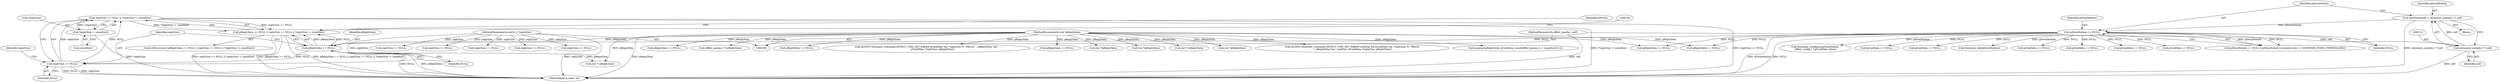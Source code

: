 digraph "0_Android_f490fc335772a9b14e78997486f4a572b0594c04@API" {
"1000148" [label="(Call,replySize == NULL || *replySize != sizeof(int))"];
"1000149" [label="(Call,replySize == NULL)"];
"1000105" [label="(MethodParameterIn,uint32_t *replySize)"];
"1000145" [label="(Call,pReplyData == NULL)"];
"1000106" [label="(MethodParameterIn,void *pReplyData)"];
"1000117" [label="(Call,pDwmModule == NULL)"];
"1000109" [label="(Call,*pDwmModule = (downmix_module_t *) self)"];
"1000111" [label="(Call,(downmix_module_t *) self)"];
"1000101" [label="(MethodParameterIn,effect_handle_t self)"];
"1000152" [label="(Call,*replySize != sizeof(int))"];
"1000144" [label="(Call,pReplyData == NULL || replySize == NULL || *replySize != sizeof(int))"];
"1000199" [label="(Call,(int *) pReplyData)"];
"1000491" [label="(Call,pCmdData == NULL)"];
"1000118" [label="(Identifier,pDwmModule)"];
"1000149" [label="(Call,replySize == NULL)"];
"1000440" [label="(Call,(int *)pReplyData)"];
"1000562" [label="(Call,pCmdData == NULL)"];
"1000119" [label="(Identifier,NULL)"];
"1000310" [label="(Call,ALOGV(\"Downmix_Command EFFECT_CMD_SET_PARAM cmdSize %d pCmdData %p, *replySize %\" PRIu32\n \", pReplyData %p\", cmdSize, pCmdData, *replySize, pReplyData))"];
"1000111" [label="(Call,(downmix_module_t *) self)"];
"1000113" [label="(Identifier,self)"];
"1000163" [label="(Call,(int *) pReplyData)"];
"1000585" [label="(MethodReturn,static int)"];
"1000202" [label="(Call,Downmix_Configure(pDwmModule,\n (effect_config_t *)pCmdData, false))"];
"1000160" [label="(Identifier,EINVAL)"];
"1000509" [label="(Call,pCmdData == NULL)"];
"1000106" [label="(MethodParameterIn,void *pReplyData)"];
"1000172" [label="(Call,pCmdData == NULL)"];
"1000105" [label="(MethodParameterIn,uint32_t *replySize)"];
"1000266" [label="(Call,memcpy(pReplyData, pCmdData, sizeof(effect_param_t) + sizeof(int32_t)))"];
"1000333" [label="(Call,pReplyData == NULL)"];
"1000263" [label="(Call,(effect_param_t *) pReplyData)"];
"1000143" [label="(ControlStructure,if (pReplyData == NULL || replySize == NULL || *replySize != sizeof(int)))"];
"1000448" [label="(Call,pReplyData == NULL)"];
"1000155" [label="(Call,sizeof(int))"];
"1000144" [label="(Call,pReplyData == NULL || replySize == NULL || *replySize != sizeof(int))"];
"1000153" [label="(Call,*replySize)"];
"1000241" [label="(Call,replySize == NULL)"];
"1000237" [label="(Call,pReplyData == NULL)"];
"1000147" [label="(Identifier,NULL)"];
"1000185" [label="(Call,replySize == NULL)"];
"1000117" [label="(Call,pDwmModule == NULL)"];
"1000110" [label="(Identifier,pDwmModule)"];
"1000150" [label="(Identifier,replySize)"];
"1000215" [label="(Call,ALOGV(\"Downmix_Command EFFECT_CMD_GET_PARAM pCmdData %p, *replySize %\" PRIu32 \", pReplyData: %p\",\n                pCmdData, *replySize, pReplyData))"];
"1000181" [label="(Call,pReplyData == NULL)"];
"1000166" [label="(Call,Downmix_Init(pDwmModule))"];
"1000123" [label="(Identifier,pDwmModule)"];
"1000373" [label="(Call,(int *)pReplyData)"];
"1000116" [label="(Call,pDwmModule == NULL || pDwmModule->context.state == DOWNMIX_STATE_UNINITIALIZED)"];
"1000107" [label="(Block,)"];
"1000223" [label="(Call,pCmdData == NULL)"];
"1000109" [label="(Call,*pDwmModule = (downmix_module_t *) self)"];
"1000152" [label="(Call,*replySize != sizeof(int))"];
"1000319" [label="(Call,pCmdData == NULL)"];
"1000405" [label="(Call,pReplyData == NULL)"];
"1000483" [label="(Call,(int *)pReplyData)"];
"1000154" [label="(Identifier,replySize)"];
"1000452" [label="(Call,replySize == NULL)"];
"1000101" [label="(MethodParameterIn,effect_handle_t self)"];
"1000409" [label="(Call,replySize == NULL)"];
"1000148" [label="(Call,replySize == NULL || *replySize != sizeof(int))"];
"1000337" [label="(Call,replySize == NULL)"];
"1000146" [label="(Identifier,pReplyData)"];
"1000145" [label="(Call,pReplyData == NULL)"];
"1000151" [label="(Identifier,NULL)"];
"1000148" -> "1000144"  [label="AST: "];
"1000148" -> "1000149"  [label="CFG: "];
"1000148" -> "1000152"  [label="CFG: "];
"1000149" -> "1000148"  [label="AST: "];
"1000152" -> "1000148"  [label="AST: "];
"1000144" -> "1000148"  [label="CFG: "];
"1000148" -> "1000585"  [label="DDG: *replySize != sizeof(int)"];
"1000148" -> "1000585"  [label="DDG: replySize == NULL"];
"1000148" -> "1000144"  [label="DDG: replySize == NULL"];
"1000148" -> "1000144"  [label="DDG: *replySize != sizeof(int)"];
"1000149" -> "1000148"  [label="DDG: replySize"];
"1000149" -> "1000148"  [label="DDG: NULL"];
"1000152" -> "1000148"  [label="DDG: *replySize"];
"1000149" -> "1000151"  [label="CFG: "];
"1000150" -> "1000149"  [label="AST: "];
"1000151" -> "1000149"  [label="AST: "];
"1000154" -> "1000149"  [label="CFG: "];
"1000149" -> "1000585"  [label="DDG: NULL"];
"1000149" -> "1000585"  [label="DDG: replySize"];
"1000105" -> "1000149"  [label="DDG: replySize"];
"1000145" -> "1000149"  [label="DDG: NULL"];
"1000105" -> "1000100"  [label="AST: "];
"1000105" -> "1000585"  [label="DDG: replySize"];
"1000105" -> "1000185"  [label="DDG: replySize"];
"1000105" -> "1000241"  [label="DDG: replySize"];
"1000105" -> "1000337"  [label="DDG: replySize"];
"1000105" -> "1000409"  [label="DDG: replySize"];
"1000105" -> "1000452"  [label="DDG: replySize"];
"1000145" -> "1000144"  [label="AST: "];
"1000145" -> "1000147"  [label="CFG: "];
"1000146" -> "1000145"  [label="AST: "];
"1000147" -> "1000145"  [label="AST: "];
"1000150" -> "1000145"  [label="CFG: "];
"1000144" -> "1000145"  [label="CFG: "];
"1000145" -> "1000585"  [label="DDG: pReplyData"];
"1000145" -> "1000585"  [label="DDG: NULL"];
"1000145" -> "1000144"  [label="DDG: pReplyData"];
"1000145" -> "1000144"  [label="DDG: NULL"];
"1000106" -> "1000145"  [label="DDG: pReplyData"];
"1000117" -> "1000145"  [label="DDG: NULL"];
"1000145" -> "1000163"  [label="DDG: pReplyData"];
"1000106" -> "1000100"  [label="AST: "];
"1000106" -> "1000585"  [label="DDG: pReplyData"];
"1000106" -> "1000163"  [label="DDG: pReplyData"];
"1000106" -> "1000181"  [label="DDG: pReplyData"];
"1000106" -> "1000199"  [label="DDG: pReplyData"];
"1000106" -> "1000215"  [label="DDG: pReplyData"];
"1000106" -> "1000237"  [label="DDG: pReplyData"];
"1000106" -> "1000263"  [label="DDG: pReplyData"];
"1000106" -> "1000266"  [label="DDG: pReplyData"];
"1000106" -> "1000310"  [label="DDG: pReplyData"];
"1000106" -> "1000333"  [label="DDG: pReplyData"];
"1000106" -> "1000373"  [label="DDG: pReplyData"];
"1000106" -> "1000405"  [label="DDG: pReplyData"];
"1000106" -> "1000440"  [label="DDG: pReplyData"];
"1000106" -> "1000448"  [label="DDG: pReplyData"];
"1000106" -> "1000483"  [label="DDG: pReplyData"];
"1000117" -> "1000116"  [label="AST: "];
"1000117" -> "1000119"  [label="CFG: "];
"1000118" -> "1000117"  [label="AST: "];
"1000119" -> "1000117"  [label="AST: "];
"1000123" -> "1000117"  [label="CFG: "];
"1000116" -> "1000117"  [label="CFG: "];
"1000117" -> "1000585"  [label="DDG: pDwmModule"];
"1000117" -> "1000585"  [label="DDG: NULL"];
"1000117" -> "1000116"  [label="DDG: pDwmModule"];
"1000117" -> "1000116"  [label="DDG: NULL"];
"1000109" -> "1000117"  [label="DDG: pDwmModule"];
"1000117" -> "1000166"  [label="DDG: pDwmModule"];
"1000117" -> "1000172"  [label="DDG: NULL"];
"1000117" -> "1000202"  [label="DDG: pDwmModule"];
"1000117" -> "1000223"  [label="DDG: NULL"];
"1000117" -> "1000319"  [label="DDG: NULL"];
"1000117" -> "1000405"  [label="DDG: NULL"];
"1000117" -> "1000448"  [label="DDG: NULL"];
"1000117" -> "1000491"  [label="DDG: NULL"];
"1000117" -> "1000509"  [label="DDG: NULL"];
"1000117" -> "1000562"  [label="DDG: NULL"];
"1000109" -> "1000107"  [label="AST: "];
"1000109" -> "1000111"  [label="CFG: "];
"1000110" -> "1000109"  [label="AST: "];
"1000111" -> "1000109"  [label="AST: "];
"1000118" -> "1000109"  [label="CFG: "];
"1000109" -> "1000585"  [label="DDG: (downmix_module_t *) self"];
"1000111" -> "1000109"  [label="DDG: self"];
"1000111" -> "1000113"  [label="CFG: "];
"1000112" -> "1000111"  [label="AST: "];
"1000113" -> "1000111"  [label="AST: "];
"1000111" -> "1000585"  [label="DDG: self"];
"1000101" -> "1000111"  [label="DDG: self"];
"1000101" -> "1000100"  [label="AST: "];
"1000101" -> "1000585"  [label="DDG: self"];
"1000152" -> "1000155"  [label="CFG: "];
"1000153" -> "1000152"  [label="AST: "];
"1000155" -> "1000152"  [label="AST: "];
"1000152" -> "1000585"  [label="DDG: *replySize"];
"1000144" -> "1000143"  [label="AST: "];
"1000160" -> "1000144"  [label="CFG: "];
"1000164" -> "1000144"  [label="CFG: "];
"1000144" -> "1000585"  [label="DDG: pReplyData == NULL || replySize == NULL || *replySize != sizeof(int)"];
"1000144" -> "1000585"  [label="DDG: replySize == NULL || *replySize != sizeof(int)"];
"1000144" -> "1000585"  [label="DDG: pReplyData == NULL"];
}
